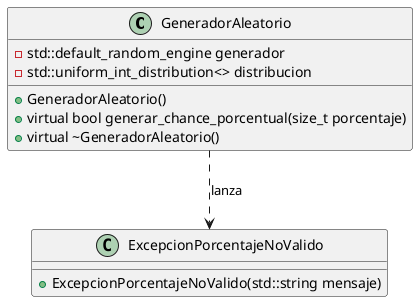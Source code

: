 @startuml
'https://plantuml.com/class-diagram
class GeneradorAleatorio {
    - std::default_random_engine generador
    - std::uniform_int_distribution<> distribucion

    + GeneradorAleatorio()
    + virtual bool generar_chance_porcentual(size_t porcentaje)
    + virtual ~GeneradorAleatorio()
}

class ExcepcionPorcentajeNoValido {
    + ExcepcionPorcentajeNoValido(std::string mensaje)
}

' Relaciones
GeneradorAleatorio ..> ExcepcionPorcentajeNoValido : "lanza"


@enduml
